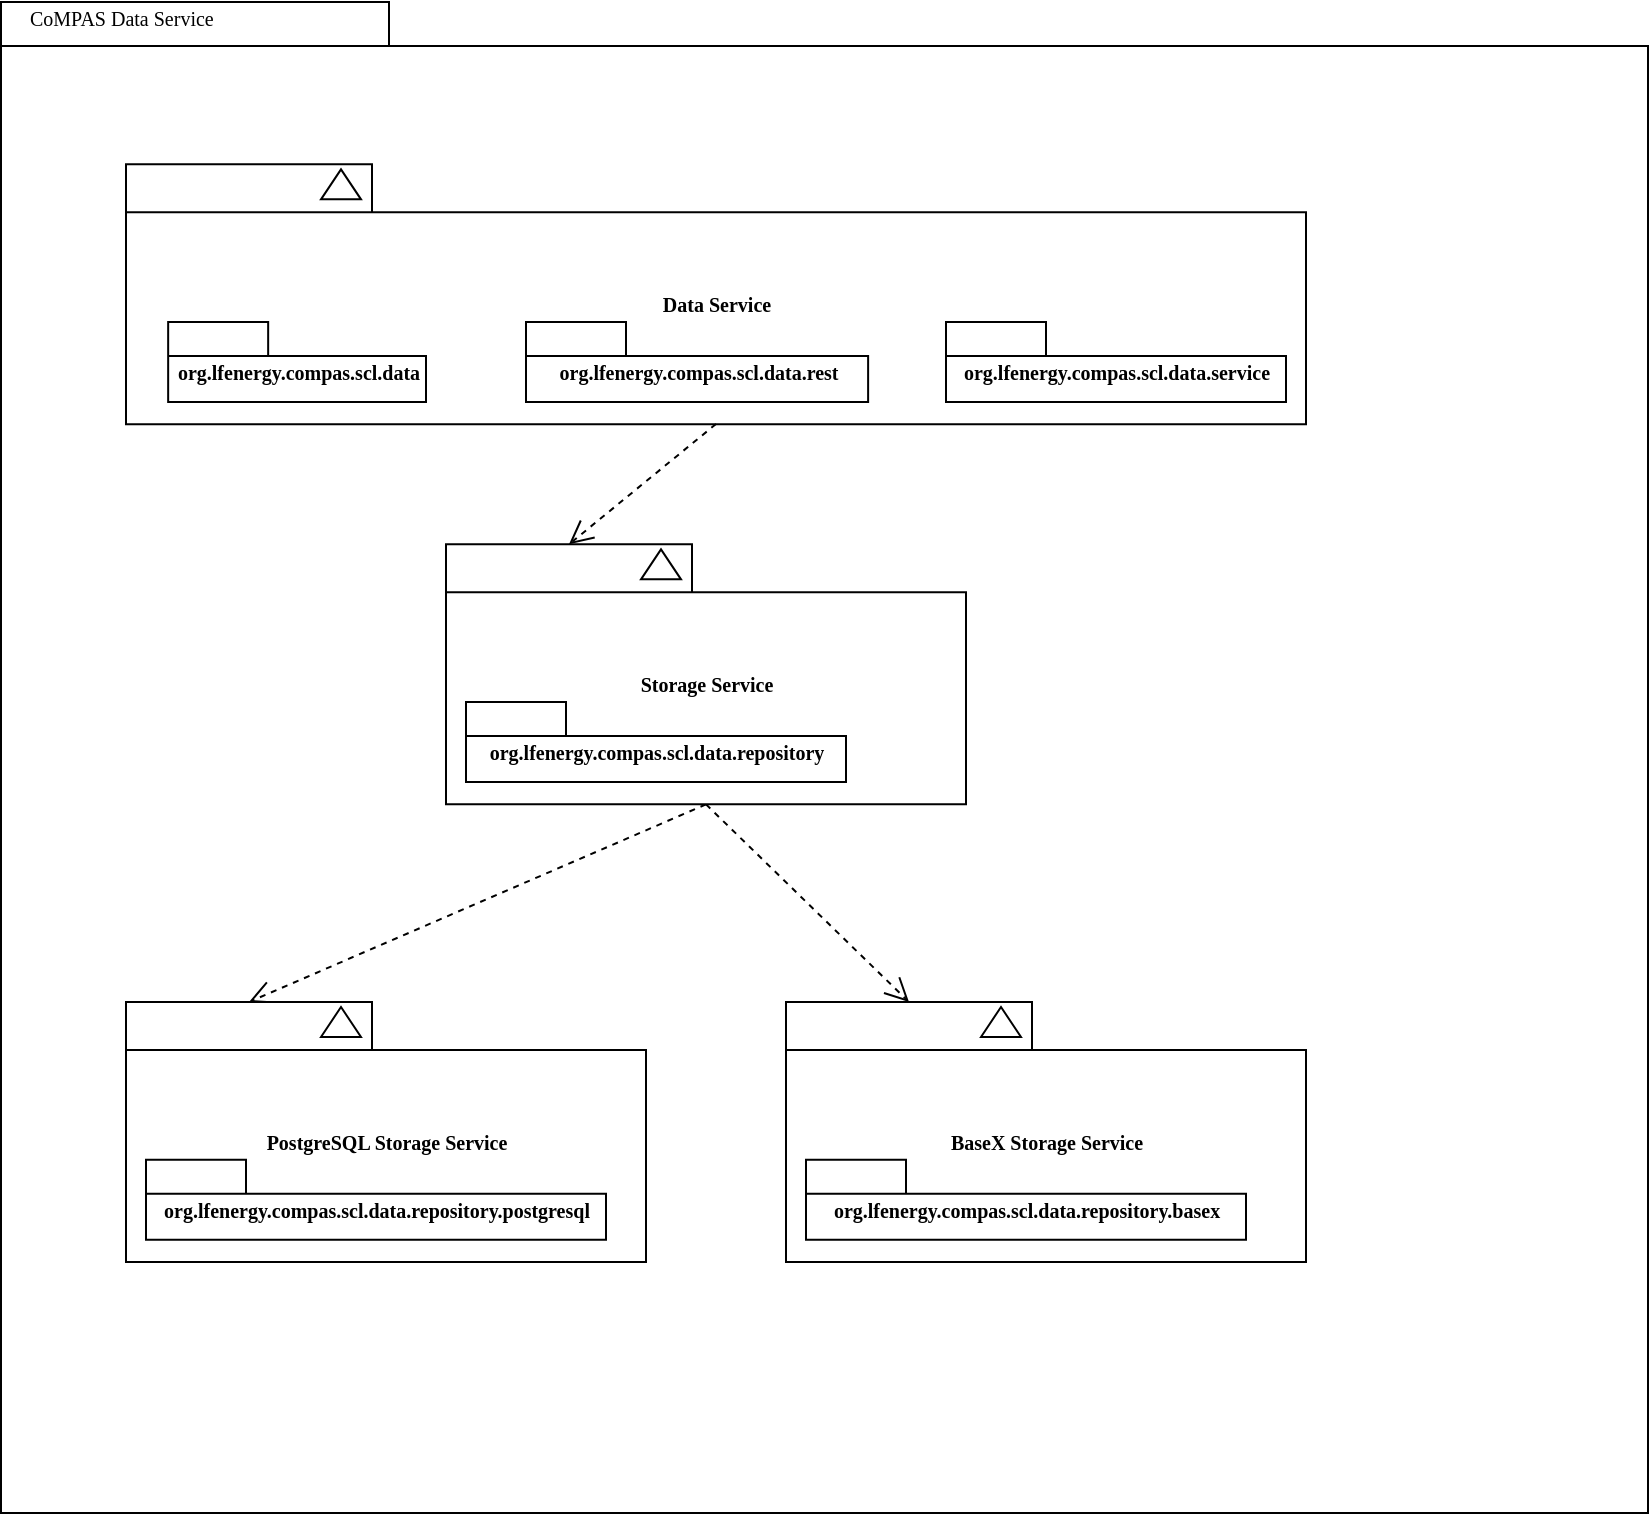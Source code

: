 <mxfile version="14.5.1" type="device"><diagram name="Page-1" id="b5b7bab2-c9e2-2cf4-8b2a-24fd1a2a6d21"><mxGraphModel dx="1102" dy="1000" grid="1" gridSize="10" guides="1" tooltips="1" connect="1" arrows="1" fold="1" page="1" pageScale="1" pageWidth="827" pageHeight="1169" background="#ffffff" math="0" shadow="0"><root><mxCell id="0"/><mxCell id="1" parent="0"/><mxCell id="6e0c8c40b5770093-72" value="" style="shape=folder;fontStyle=1;spacingTop=10;tabWidth=194;tabHeight=22;tabPosition=left;html=1;rounded=0;shadow=0;comic=0;labelBackgroundColor=none;strokeWidth=1;fillColor=none;fontFamily=Verdana;fontSize=10;align=center;" parent="1" vertex="1"><mxGeometry x="327.5" y="100" width="823.5" height="755.5" as="geometry"/></mxCell><mxCell id="6e0c8c40b5770093-18" value="" style="group" parent="1" vertex="1" connectable="0"><mxGeometry x="390" y="180" width="590" height="130" as="geometry"/></mxCell><mxCell id="6e0c8c40b5770093-11" value="Data Service" style="shape=folder;fontStyle=1;spacingTop=10;tabWidth=123;tabHeight=24;tabPosition=left;html=1;rounded=0;shadow=0;comic=0;labelBackgroundColor=none;strokeWidth=1;fontFamily=Verdana;fontSize=10;align=center;" parent="6e0c8c40b5770093-18" vertex="1"><mxGeometry y="1.182" width="590" height="130" as="geometry"/></mxCell><mxCell id="6e0c8c40b5770093-15" value="org.lfenergy.compas.scl.data" style="shape=folder;fontStyle=1;spacingTop=10;tabWidth=50;tabHeight=17;tabPosition=left;html=1;rounded=0;shadow=0;comic=0;labelBackgroundColor=none;strokeWidth=1;fontFamily=Verdana;fontSize=10;align=center;" parent="6e0c8c40b5770093-18" vertex="1"><mxGeometry x="21.08" y="80" width="128.92" height="40" as="geometry"/></mxCell><mxCell id="rymMhL_0InMUM1D-YvSr-15" value="org.lfenergy.compas.scl.data.rest" style="shape=folder;fontStyle=1;spacingTop=10;tabWidth=50;tabHeight=17;tabPosition=left;html=1;rounded=0;shadow=0;comic=0;labelBackgroundColor=none;strokeWidth=1;fontFamily=Verdana;fontSize=10;align=center;" parent="6e0c8c40b5770093-18" vertex="1"><mxGeometry x="200" y="80" width="171.06" height="40" as="geometry"/></mxCell><mxCell id="rymMhL_0InMUM1D-YvSr-17" value="org.lfenergy.compas.scl.data.service" style="shape=folder;fontStyle=1;spacingTop=10;tabWidth=50;tabHeight=17;tabPosition=left;html=1;rounded=0;shadow=0;comic=0;labelBackgroundColor=none;strokeWidth=1;fontFamily=Verdana;fontSize=10;align=center;" parent="6e0c8c40b5770093-18" vertex="1"><mxGeometry x="410" y="80" width="170" height="40" as="geometry"/></mxCell><mxCell id="rymMhL_0InMUM1D-YvSr-18" value="" style="triangle;whiteSpace=wrap;html=1;rounded=0;shadow=0;comic=0;labelBackgroundColor=none;strokeColor=#000000;strokeWidth=1;fillColor=#ffffff;fontFamily=Verdana;fontSize=10;fontColor=#000000;align=center;rotation=-90;" parent="6e0c8c40b5770093-18" vertex="1"><mxGeometry x="100" y="1.18" width="15" height="20" as="geometry"/></mxCell><mxCell id="6e0c8c40b5770093-60" style="rounded=0;html=1;dashed=1;labelBackgroundColor=none;startFill=0;endArrow=open;endFill=0;endSize=10;fontFamily=Verdana;fontSize=10;exitX=0.5;exitY=1;exitDx=0;exitDy=0;exitPerimeter=0;entryX=0;entryY=0;entryDx=61.5;entryDy=0;entryPerimeter=0;" parent="1" source="rymMhL_0InMUM1D-YvSr-20" target="rymMhL_0InMUM1D-YvSr-7" edge="1"><mxGeometry relative="1" as="geometry"><mxPoint x="685" y="510.002" as="sourcePoint"/><mxPoint x="575.874" y="693.87" as="targetPoint"/></mxGeometry></mxCell><mxCell id="6e0c8c40b5770093-73" value="CoMPAS Data Service" style="text;html=1;align=left;verticalAlign=top;spacingTop=-4;fontSize=10;fontFamily=Verdana" parent="1" vertex="1"><mxGeometry x="340" y="100" width="130" height="20" as="geometry"/></mxCell><mxCell id="rymMhL_0InMUM1D-YvSr-6" value="" style="group" parent="1" vertex="1" connectable="0"><mxGeometry x="390" y="598.82" width="260" height="130" as="geometry"/></mxCell><mxCell id="rymMhL_0InMUM1D-YvSr-7" value="PostgreSQL Storage Service" style="shape=folder;fontStyle=1;spacingTop=10;tabWidth=123;tabHeight=24;tabPosition=left;html=1;rounded=0;shadow=0;comic=0;labelBackgroundColor=none;strokeWidth=1;fontFamily=Verdana;fontSize=10;align=center;" parent="rymMhL_0InMUM1D-YvSr-6" vertex="1"><mxGeometry y="1.182" width="260" height="130" as="geometry"/></mxCell><mxCell id="rymMhL_0InMUM1D-YvSr-9" value="" style="triangle;whiteSpace=wrap;html=1;rounded=0;shadow=0;comic=0;labelBackgroundColor=none;strokeColor=#000000;strokeWidth=1;fillColor=#ffffff;fontFamily=Verdana;fontSize=10;fontColor=#000000;align=center;rotation=-90;" parent="rymMhL_0InMUM1D-YvSr-6" vertex="1"><mxGeometry x="100" y="1.18" width="15" height="20" as="geometry"/></mxCell><mxCell id="rymMhL_0InMUM1D-YvSr-8" value="org.lfenergy.compas.scl.data.repository.postgresql" style="shape=folder;fontStyle=1;spacingTop=10;tabWidth=50;tabHeight=17;tabPosition=left;html=1;rounded=0;shadow=0;comic=0;labelBackgroundColor=none;strokeWidth=1;fontFamily=Verdana;fontSize=10;align=center;" parent="rymMhL_0InMUM1D-YvSr-6" vertex="1"><mxGeometry x="10" y="80" width="230" height="40" as="geometry"/></mxCell><mxCell id="rymMhL_0InMUM1D-YvSr-10" value="" style="group" parent="1" vertex="1" connectable="0"><mxGeometry x="720" y="598.82" width="260" height="130" as="geometry"/></mxCell><mxCell id="rymMhL_0InMUM1D-YvSr-11" value="BaseX Storage Service" style="shape=folder;fontStyle=1;spacingTop=10;tabWidth=123;tabHeight=24;tabPosition=left;html=1;rounded=0;shadow=0;comic=0;labelBackgroundColor=none;strokeWidth=1;fontFamily=Verdana;fontSize=10;align=center;" parent="rymMhL_0InMUM1D-YvSr-10" vertex="1"><mxGeometry y="1.182" width="260" height="130" as="geometry"/></mxCell><mxCell id="rymMhL_0InMUM1D-YvSr-12" value="" style="triangle;whiteSpace=wrap;html=1;rounded=0;shadow=0;comic=0;labelBackgroundColor=none;strokeColor=#000000;strokeWidth=1;fillColor=#ffffff;fontFamily=Verdana;fontSize=10;fontColor=#000000;align=center;rotation=-90;" parent="rymMhL_0InMUM1D-YvSr-10" vertex="1"><mxGeometry x="100" y="1.18" width="15" height="20" as="geometry"/></mxCell><mxCell id="rymMhL_0InMUM1D-YvSr-13" value="org.lfenergy.compas.scl.data.repository.basex" style="shape=folder;fontStyle=1;spacingTop=10;tabWidth=50;tabHeight=17;tabPosition=left;html=1;rounded=0;shadow=0;comic=0;labelBackgroundColor=none;strokeWidth=1;fontFamily=Verdana;fontSize=10;align=center;" parent="rymMhL_0InMUM1D-YvSr-10" vertex="1"><mxGeometry x="10" y="80" width="220" height="40" as="geometry"/></mxCell><mxCell id="rymMhL_0InMUM1D-YvSr-14" style="rounded=0;html=1;dashed=1;labelBackgroundColor=none;startFill=0;endArrow=open;endFill=0;endSize=10;fontFamily=Verdana;fontSize=10;exitX=0.5;exitY=1;exitDx=0;exitDy=0;exitPerimeter=0;entryX=0;entryY=0;entryDx=61.5;entryDy=0;entryPerimeter=0;" parent="1" source="rymMhL_0InMUM1D-YvSr-20" target="rymMhL_0InMUM1D-YvSr-11" edge="1"><mxGeometry relative="1" as="geometry"><mxPoint x="685" y="510.002" as="sourcePoint"/><mxPoint x="461.5" y="610.002" as="targetPoint"/></mxGeometry></mxCell><mxCell id="rymMhL_0InMUM1D-YvSr-19" value="" style="group" parent="1" vertex="1" connectable="0"><mxGeometry x="550" y="370.0" width="260" height="130" as="geometry"/></mxCell><mxCell id="rymMhL_0InMUM1D-YvSr-20" value="Storage Service" style="shape=folder;fontStyle=1;spacingTop=10;tabWidth=123;tabHeight=24;tabPosition=left;html=1;rounded=0;shadow=0;comic=0;labelBackgroundColor=none;strokeWidth=1;fontFamily=Verdana;fontSize=10;align=center;" parent="rymMhL_0InMUM1D-YvSr-19" vertex="1"><mxGeometry y="1.182" width="260" height="130" as="geometry"/></mxCell><mxCell id="rymMhL_0InMUM1D-YvSr-21" value="" style="triangle;whiteSpace=wrap;html=1;rounded=0;shadow=0;comic=0;labelBackgroundColor=none;strokeColor=#000000;strokeWidth=1;fillColor=#ffffff;fontFamily=Verdana;fontSize=10;fontColor=#000000;align=center;rotation=-90;" parent="rymMhL_0InMUM1D-YvSr-19" vertex="1"><mxGeometry x="100" y="1.18" width="15" height="20" as="geometry"/></mxCell><mxCell id="rymMhL_0InMUM1D-YvSr-22" value="org.lfenergy.compas.scl.data.repository" style="shape=folder;fontStyle=1;spacingTop=10;tabWidth=50;tabHeight=17;tabPosition=left;html=1;rounded=0;shadow=0;comic=0;labelBackgroundColor=none;strokeWidth=1;fontFamily=Verdana;fontSize=10;align=center;" parent="rymMhL_0InMUM1D-YvSr-19" vertex="1"><mxGeometry x="10" y="80" width="190" height="40" as="geometry"/></mxCell><mxCell id="rymMhL_0InMUM1D-YvSr-23" style="rounded=0;html=1;dashed=1;labelBackgroundColor=none;startFill=0;endArrow=open;endFill=0;endSize=10;fontFamily=Verdana;fontSize=10;entryX=0;entryY=0;entryDx=61.5;entryDy=0;entryPerimeter=0;" parent="1" target="rymMhL_0InMUM1D-YvSr-20" edge="1"><mxGeometry relative="1" as="geometry"><mxPoint x="685" y="311" as="sourcePoint"/><mxPoint x="792.548" y="610.002" as="targetPoint"/></mxGeometry></mxCell></root></mxGraphModel></diagram></mxfile>